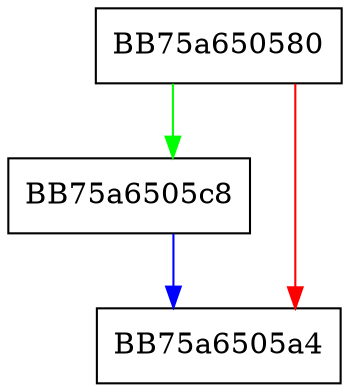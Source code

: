 digraph GetThreatDetails {
  node [shape="box"];
  graph [splines=ortho];
  BB75a650580 -> BB75a6505c8 [color="green"];
  BB75a650580 -> BB75a6505a4 [color="red"];
  BB75a6505c8 -> BB75a6505a4 [color="blue"];
}
